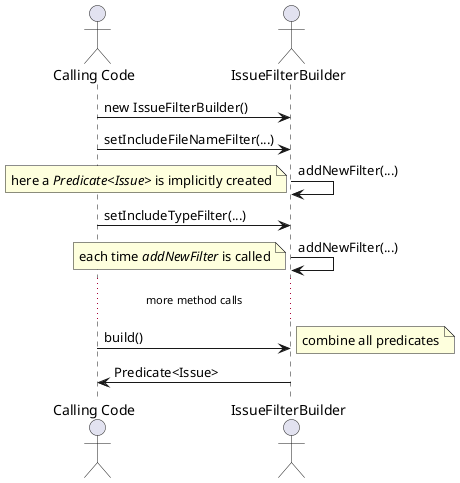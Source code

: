 @startuml
actor "Calling Code" as c
actor IssueFilterBuilder as b

c -> b: new IssueFilterBuilder()
c -> b: setIncludeFileNameFilter(...)
b -> b: addNewFilter(...)
note left: here a <i>Predicate<Issue></i> is implicitly created
c -> b: setIncludeTypeFilter(...)
b -> b: addNewFilter(...)
note left: each time <i>addNewFilter</i> is called
... more method calls ...
c -> b: build()
note right: combine all predicates
b -> c: Predicate<Issue>

@enduml
